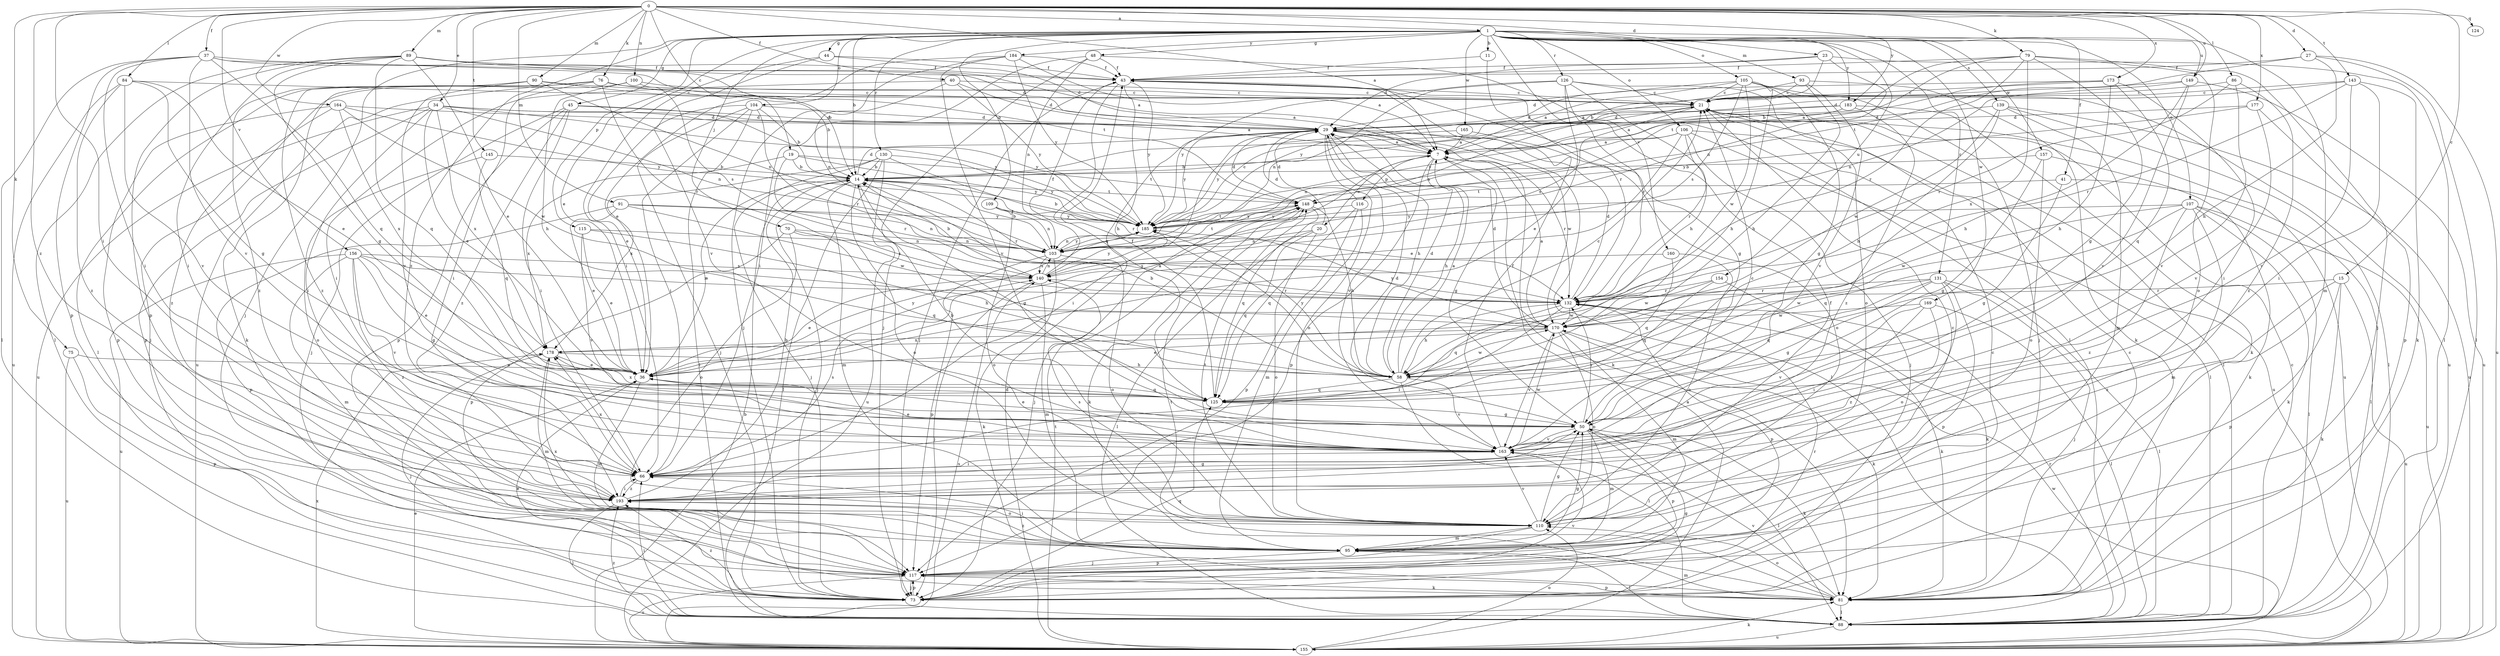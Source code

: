 strict digraph  {
0;
1;
7;
11;
14;
15;
19;
20;
21;
23;
27;
29;
34;
36;
37;
40;
41;
43;
44;
45;
48;
50;
58;
66;
70;
73;
75;
76;
79;
81;
84;
86;
88;
89;
90;
91;
93;
95;
100;
103;
104;
105;
106;
107;
109;
110;
115;
116;
117;
124;
125;
126;
130;
131;
132;
139;
140;
143;
145;
148;
149;
154;
155;
156;
157;
160;
163;
164;
165;
169;
170;
173;
177;
178;
183;
184;
185;
193;
0 -> 1  [label=a];
0 -> 7  [label=a];
0 -> 15  [label=c];
0 -> 19  [label=c];
0 -> 23  [label=d];
0 -> 27  [label=d];
0 -> 34  [label=e];
0 -> 37  [label=f];
0 -> 40  [label=f];
0 -> 66  [label=i];
0 -> 75  [label=k];
0 -> 76  [label=k];
0 -> 79  [label=k];
0 -> 84  [label=l];
0 -> 86  [label=l];
0 -> 89  [label=m];
0 -> 90  [label=m];
0 -> 91  [label=m];
0 -> 100  [label=n];
0 -> 124  [label=q];
0 -> 143  [label=t];
0 -> 145  [label=t];
0 -> 149  [label=u];
0 -> 156  [label=v];
0 -> 164  [label=w];
0 -> 173  [label=x];
0 -> 177  [label=x];
0 -> 183  [label=y];
0 -> 193  [label=z];
1 -> 11  [label=b];
1 -> 14  [label=b];
1 -> 36  [label=e];
1 -> 41  [label=f];
1 -> 44  [label=g];
1 -> 45  [label=g];
1 -> 48  [label=g];
1 -> 70  [label=j];
1 -> 73  [label=j];
1 -> 93  [label=m];
1 -> 95  [label=m];
1 -> 104  [label=o];
1 -> 105  [label=o];
1 -> 106  [label=o];
1 -> 107  [label=o];
1 -> 109  [label=o];
1 -> 115  [label=p];
1 -> 126  [label=r];
1 -> 130  [label=r];
1 -> 131  [label=r];
1 -> 139  [label=s];
1 -> 149  [label=u];
1 -> 154  [label=u];
1 -> 157  [label=v];
1 -> 160  [label=v];
1 -> 165  [label=w];
1 -> 169  [label=w];
1 -> 183  [label=y];
1 -> 184  [label=y];
1 -> 193  [label=z];
7 -> 14  [label=b];
7 -> 20  [label=c];
7 -> 50  [label=g];
7 -> 58  [label=h];
7 -> 116  [label=p];
7 -> 117  [label=p];
7 -> 132  [label=r];
11 -> 43  [label=f];
11 -> 132  [label=r];
14 -> 29  [label=d];
14 -> 36  [label=e];
14 -> 50  [label=g];
14 -> 73  [label=j];
14 -> 95  [label=m];
14 -> 110  [label=o];
14 -> 132  [label=r];
14 -> 148  [label=t];
15 -> 81  [label=k];
15 -> 117  [label=p];
15 -> 132  [label=r];
15 -> 155  [label=u];
15 -> 193  [label=z];
19 -> 14  [label=b];
19 -> 132  [label=r];
19 -> 148  [label=t];
19 -> 178  [label=x];
19 -> 185  [label=y];
20 -> 29  [label=d];
20 -> 88  [label=l];
20 -> 103  [label=n];
20 -> 110  [label=o];
20 -> 125  [label=q];
21 -> 29  [label=d];
21 -> 88  [label=l];
21 -> 103  [label=n];
21 -> 140  [label=s];
21 -> 155  [label=u];
23 -> 14  [label=b];
23 -> 29  [label=d];
23 -> 43  [label=f];
23 -> 88  [label=l];
23 -> 103  [label=n];
27 -> 43  [label=f];
27 -> 58  [label=h];
27 -> 88  [label=l];
27 -> 148  [label=t];
27 -> 155  [label=u];
29 -> 7  [label=a];
29 -> 58  [label=h];
29 -> 66  [label=i];
29 -> 81  [label=k];
29 -> 88  [label=l];
29 -> 110  [label=o];
29 -> 163  [label=v];
29 -> 170  [label=w];
29 -> 185  [label=y];
34 -> 7  [label=a];
34 -> 29  [label=d];
34 -> 36  [label=e];
34 -> 66  [label=i];
34 -> 103  [label=n];
34 -> 117  [label=p];
34 -> 155  [label=u];
34 -> 178  [label=x];
34 -> 185  [label=y];
36 -> 7  [label=a];
36 -> 95  [label=m];
36 -> 125  [label=q];
36 -> 185  [label=y];
37 -> 14  [label=b];
37 -> 29  [label=d];
37 -> 43  [label=f];
37 -> 66  [label=i];
37 -> 88  [label=l];
37 -> 117  [label=p];
37 -> 125  [label=q];
37 -> 163  [label=v];
40 -> 21  [label=c];
40 -> 29  [label=d];
40 -> 66  [label=i];
40 -> 103  [label=n];
40 -> 185  [label=y];
41 -> 50  [label=g];
41 -> 88  [label=l];
41 -> 148  [label=t];
43 -> 21  [label=c];
43 -> 50  [label=g];
43 -> 58  [label=h];
43 -> 73  [label=j];
43 -> 125  [label=q];
43 -> 185  [label=y];
44 -> 29  [label=d];
44 -> 43  [label=f];
44 -> 66  [label=i];
44 -> 163  [label=v];
45 -> 29  [label=d];
45 -> 66  [label=i];
45 -> 73  [label=j];
45 -> 117  [label=p];
45 -> 185  [label=y];
45 -> 193  [label=z];
48 -> 43  [label=f];
48 -> 66  [label=i];
48 -> 73  [label=j];
48 -> 88  [label=l];
48 -> 103  [label=n];
50 -> 29  [label=d];
50 -> 36  [label=e];
50 -> 81  [label=k];
50 -> 88  [label=l];
50 -> 95  [label=m];
50 -> 117  [label=p];
50 -> 132  [label=r];
50 -> 163  [label=v];
58 -> 7  [label=a];
58 -> 14  [label=b];
58 -> 21  [label=c];
58 -> 29  [label=d];
58 -> 88  [label=l];
58 -> 125  [label=q];
58 -> 163  [label=v];
58 -> 170  [label=w];
58 -> 185  [label=y];
66 -> 140  [label=s];
66 -> 178  [label=x];
66 -> 193  [label=z];
70 -> 103  [label=n];
70 -> 110  [label=o];
70 -> 117  [label=p];
70 -> 125  [label=q];
70 -> 140  [label=s];
73 -> 21  [label=c];
73 -> 36  [label=e];
73 -> 50  [label=g];
73 -> 117  [label=p];
73 -> 125  [label=q];
73 -> 132  [label=r];
73 -> 163  [label=v];
73 -> 193  [label=z];
75 -> 36  [label=e];
75 -> 117  [label=p];
75 -> 155  [label=u];
76 -> 7  [label=a];
76 -> 21  [label=c];
76 -> 66  [label=i];
76 -> 81  [label=k];
76 -> 132  [label=r];
76 -> 155  [label=u];
76 -> 193  [label=z];
79 -> 14  [label=b];
79 -> 43  [label=f];
79 -> 50  [label=g];
79 -> 73  [label=j];
79 -> 110  [label=o];
79 -> 132  [label=r];
79 -> 148  [label=t];
79 -> 178  [label=x];
81 -> 21  [label=c];
81 -> 88  [label=l];
81 -> 95  [label=m];
81 -> 110  [label=o];
81 -> 117  [label=p];
81 -> 148  [label=t];
81 -> 163  [label=v];
84 -> 21  [label=c];
84 -> 36  [label=e];
84 -> 50  [label=g];
84 -> 155  [label=u];
84 -> 163  [label=v];
84 -> 193  [label=z];
86 -> 21  [label=c];
86 -> 132  [label=r];
86 -> 163  [label=v];
86 -> 193  [label=z];
88 -> 21  [label=c];
88 -> 66  [label=i];
88 -> 132  [label=r];
88 -> 155  [label=u];
88 -> 193  [label=z];
89 -> 7  [label=a];
89 -> 36  [label=e];
89 -> 43  [label=f];
89 -> 50  [label=g];
89 -> 66  [label=i];
89 -> 88  [label=l];
89 -> 117  [label=p];
89 -> 125  [label=q];
89 -> 148  [label=t];
90 -> 14  [label=b];
90 -> 21  [label=c];
90 -> 88  [label=l];
90 -> 103  [label=n];
90 -> 163  [label=v];
90 -> 193  [label=z];
91 -> 36  [label=e];
91 -> 103  [label=n];
91 -> 117  [label=p];
91 -> 170  [label=w];
91 -> 185  [label=y];
93 -> 7  [label=a];
93 -> 21  [label=c];
93 -> 58  [label=h];
93 -> 81  [label=k];
93 -> 163  [label=v];
95 -> 21  [label=c];
95 -> 50  [label=g];
95 -> 66  [label=i];
95 -> 88  [label=l];
95 -> 117  [label=p];
95 -> 178  [label=x];
95 -> 193  [label=z];
100 -> 21  [label=c];
100 -> 58  [label=h];
100 -> 73  [label=j];
100 -> 140  [label=s];
103 -> 14  [label=b];
103 -> 81  [label=k];
103 -> 110  [label=o];
103 -> 117  [label=p];
103 -> 140  [label=s];
103 -> 148  [label=t];
103 -> 185  [label=y];
104 -> 14  [label=b];
104 -> 29  [label=d];
104 -> 36  [label=e];
104 -> 66  [label=i];
104 -> 73  [label=j];
104 -> 88  [label=l];
104 -> 132  [label=r];
105 -> 7  [label=a];
105 -> 21  [label=c];
105 -> 50  [label=g];
105 -> 58  [label=h];
105 -> 73  [label=j];
105 -> 140  [label=s];
105 -> 155  [label=u];
105 -> 170  [label=w];
105 -> 185  [label=y];
106 -> 7  [label=a];
106 -> 36  [label=e];
106 -> 73  [label=j];
106 -> 88  [label=l];
106 -> 103  [label=n];
106 -> 132  [label=r];
106 -> 155  [label=u];
107 -> 81  [label=k];
107 -> 88  [label=l];
107 -> 95  [label=m];
107 -> 125  [label=q];
107 -> 155  [label=u];
107 -> 170  [label=w];
107 -> 185  [label=y];
107 -> 193  [label=z];
109 -> 103  [label=n];
109 -> 110  [label=o];
109 -> 185  [label=y];
110 -> 43  [label=f];
110 -> 50  [label=g];
110 -> 73  [label=j];
110 -> 95  [label=m];
110 -> 140  [label=s];
110 -> 148  [label=t];
110 -> 163  [label=v];
115 -> 36  [label=e];
115 -> 58  [label=h];
115 -> 103  [label=n];
115 -> 163  [label=v];
116 -> 29  [label=d];
116 -> 95  [label=m];
116 -> 117  [label=p];
116 -> 125  [label=q];
116 -> 185  [label=y];
117 -> 73  [label=j];
117 -> 81  [label=k];
117 -> 155  [label=u];
125 -> 43  [label=f];
125 -> 50  [label=g];
125 -> 178  [label=x];
126 -> 21  [label=c];
126 -> 36  [label=e];
126 -> 58  [label=h];
126 -> 103  [label=n];
126 -> 110  [label=o];
126 -> 132  [label=r];
126 -> 185  [label=y];
130 -> 14  [label=b];
130 -> 73  [label=j];
130 -> 88  [label=l];
130 -> 132  [label=r];
130 -> 155  [label=u];
130 -> 178  [label=x];
130 -> 185  [label=y];
131 -> 50  [label=g];
131 -> 73  [label=j];
131 -> 88  [label=l];
131 -> 110  [label=o];
131 -> 117  [label=p];
131 -> 125  [label=q];
131 -> 132  [label=r];
131 -> 170  [label=w];
132 -> 29  [label=d];
132 -> 58  [label=h];
132 -> 66  [label=i];
132 -> 81  [label=k];
132 -> 117  [label=p];
132 -> 125  [label=q];
132 -> 170  [label=w];
139 -> 29  [label=d];
139 -> 58  [label=h];
139 -> 88  [label=l];
139 -> 95  [label=m];
139 -> 155  [label=u];
139 -> 170  [label=w];
140 -> 14  [label=b];
140 -> 36  [label=e];
140 -> 43  [label=f];
140 -> 73  [label=j];
140 -> 95  [label=m];
140 -> 103  [label=n];
140 -> 132  [label=r];
140 -> 185  [label=y];
143 -> 21  [label=c];
143 -> 29  [label=d];
143 -> 66  [label=i];
143 -> 81  [label=k];
143 -> 132  [label=r];
143 -> 163  [label=v];
145 -> 14  [label=b];
145 -> 110  [label=o];
145 -> 125  [label=q];
148 -> 29  [label=d];
148 -> 58  [label=h];
148 -> 73  [label=j];
148 -> 81  [label=k];
148 -> 125  [label=q];
148 -> 185  [label=y];
149 -> 21  [label=c];
149 -> 58  [label=h];
149 -> 103  [label=n];
149 -> 155  [label=u];
149 -> 163  [label=v];
154 -> 81  [label=k];
154 -> 125  [label=q];
154 -> 132  [label=r];
154 -> 170  [label=w];
155 -> 7  [label=a];
155 -> 14  [label=b];
155 -> 29  [label=d];
155 -> 36  [label=e];
155 -> 81  [label=k];
155 -> 110  [label=o];
155 -> 140  [label=s];
155 -> 148  [label=t];
155 -> 170  [label=w];
155 -> 178  [label=x];
156 -> 36  [label=e];
156 -> 50  [label=g];
156 -> 95  [label=m];
156 -> 132  [label=r];
156 -> 140  [label=s];
156 -> 155  [label=u];
156 -> 163  [label=v];
156 -> 193  [label=z];
157 -> 14  [label=b];
157 -> 50  [label=g];
157 -> 81  [label=k];
157 -> 110  [label=o];
160 -> 110  [label=o];
160 -> 125  [label=q];
160 -> 140  [label=s];
163 -> 14  [label=b];
163 -> 21  [label=c];
163 -> 36  [label=e];
163 -> 43  [label=f];
163 -> 66  [label=i];
163 -> 170  [label=w];
164 -> 29  [label=d];
164 -> 117  [label=p];
164 -> 170  [label=w];
164 -> 178  [label=x];
164 -> 185  [label=y];
164 -> 193  [label=z];
165 -> 7  [label=a];
165 -> 110  [label=o];
165 -> 185  [label=y];
169 -> 66  [label=i];
169 -> 88  [label=l];
169 -> 163  [label=v];
169 -> 170  [label=w];
169 -> 193  [label=z];
170 -> 7  [label=a];
170 -> 29  [label=d];
170 -> 36  [label=e];
170 -> 81  [label=k];
170 -> 95  [label=m];
170 -> 110  [label=o];
170 -> 163  [label=v];
170 -> 178  [label=x];
170 -> 185  [label=y];
173 -> 7  [label=a];
173 -> 21  [label=c];
173 -> 29  [label=d];
173 -> 58  [label=h];
173 -> 66  [label=i];
173 -> 125  [label=q];
177 -> 29  [label=d];
177 -> 117  [label=p];
177 -> 163  [label=v];
177 -> 185  [label=y];
178 -> 36  [label=e];
178 -> 58  [label=h];
178 -> 73  [label=j];
178 -> 95  [label=m];
183 -> 7  [label=a];
183 -> 29  [label=d];
183 -> 81  [label=k];
183 -> 185  [label=y];
183 -> 193  [label=z];
184 -> 7  [label=a];
184 -> 36  [label=e];
184 -> 43  [label=f];
184 -> 73  [label=j];
184 -> 163  [label=v];
184 -> 185  [label=y];
185 -> 14  [label=b];
185 -> 21  [label=c];
185 -> 103  [label=n];
185 -> 148  [label=t];
193 -> 14  [label=b];
193 -> 50  [label=g];
193 -> 66  [label=i];
193 -> 88  [label=l];
193 -> 110  [label=o];
}
